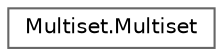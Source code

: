 digraph "Graphical Class Hierarchy"
{
 // LATEX_PDF_SIZE
  bgcolor="transparent";
  edge [fontname=Helvetica,fontsize=10,labelfontname=Helvetica,labelfontsize=10];
  node [fontname=Helvetica,fontsize=10,shape=box,height=0.2,width=0.4];
  rankdir="LR";
  Node0 [id="Node000000",label="Multiset.Multiset",height=0.2,width=0.4,color="grey40", fillcolor="white", style="filled",URL="$classMultiset_1_1Multiset.html",tooltip=" "];
}
